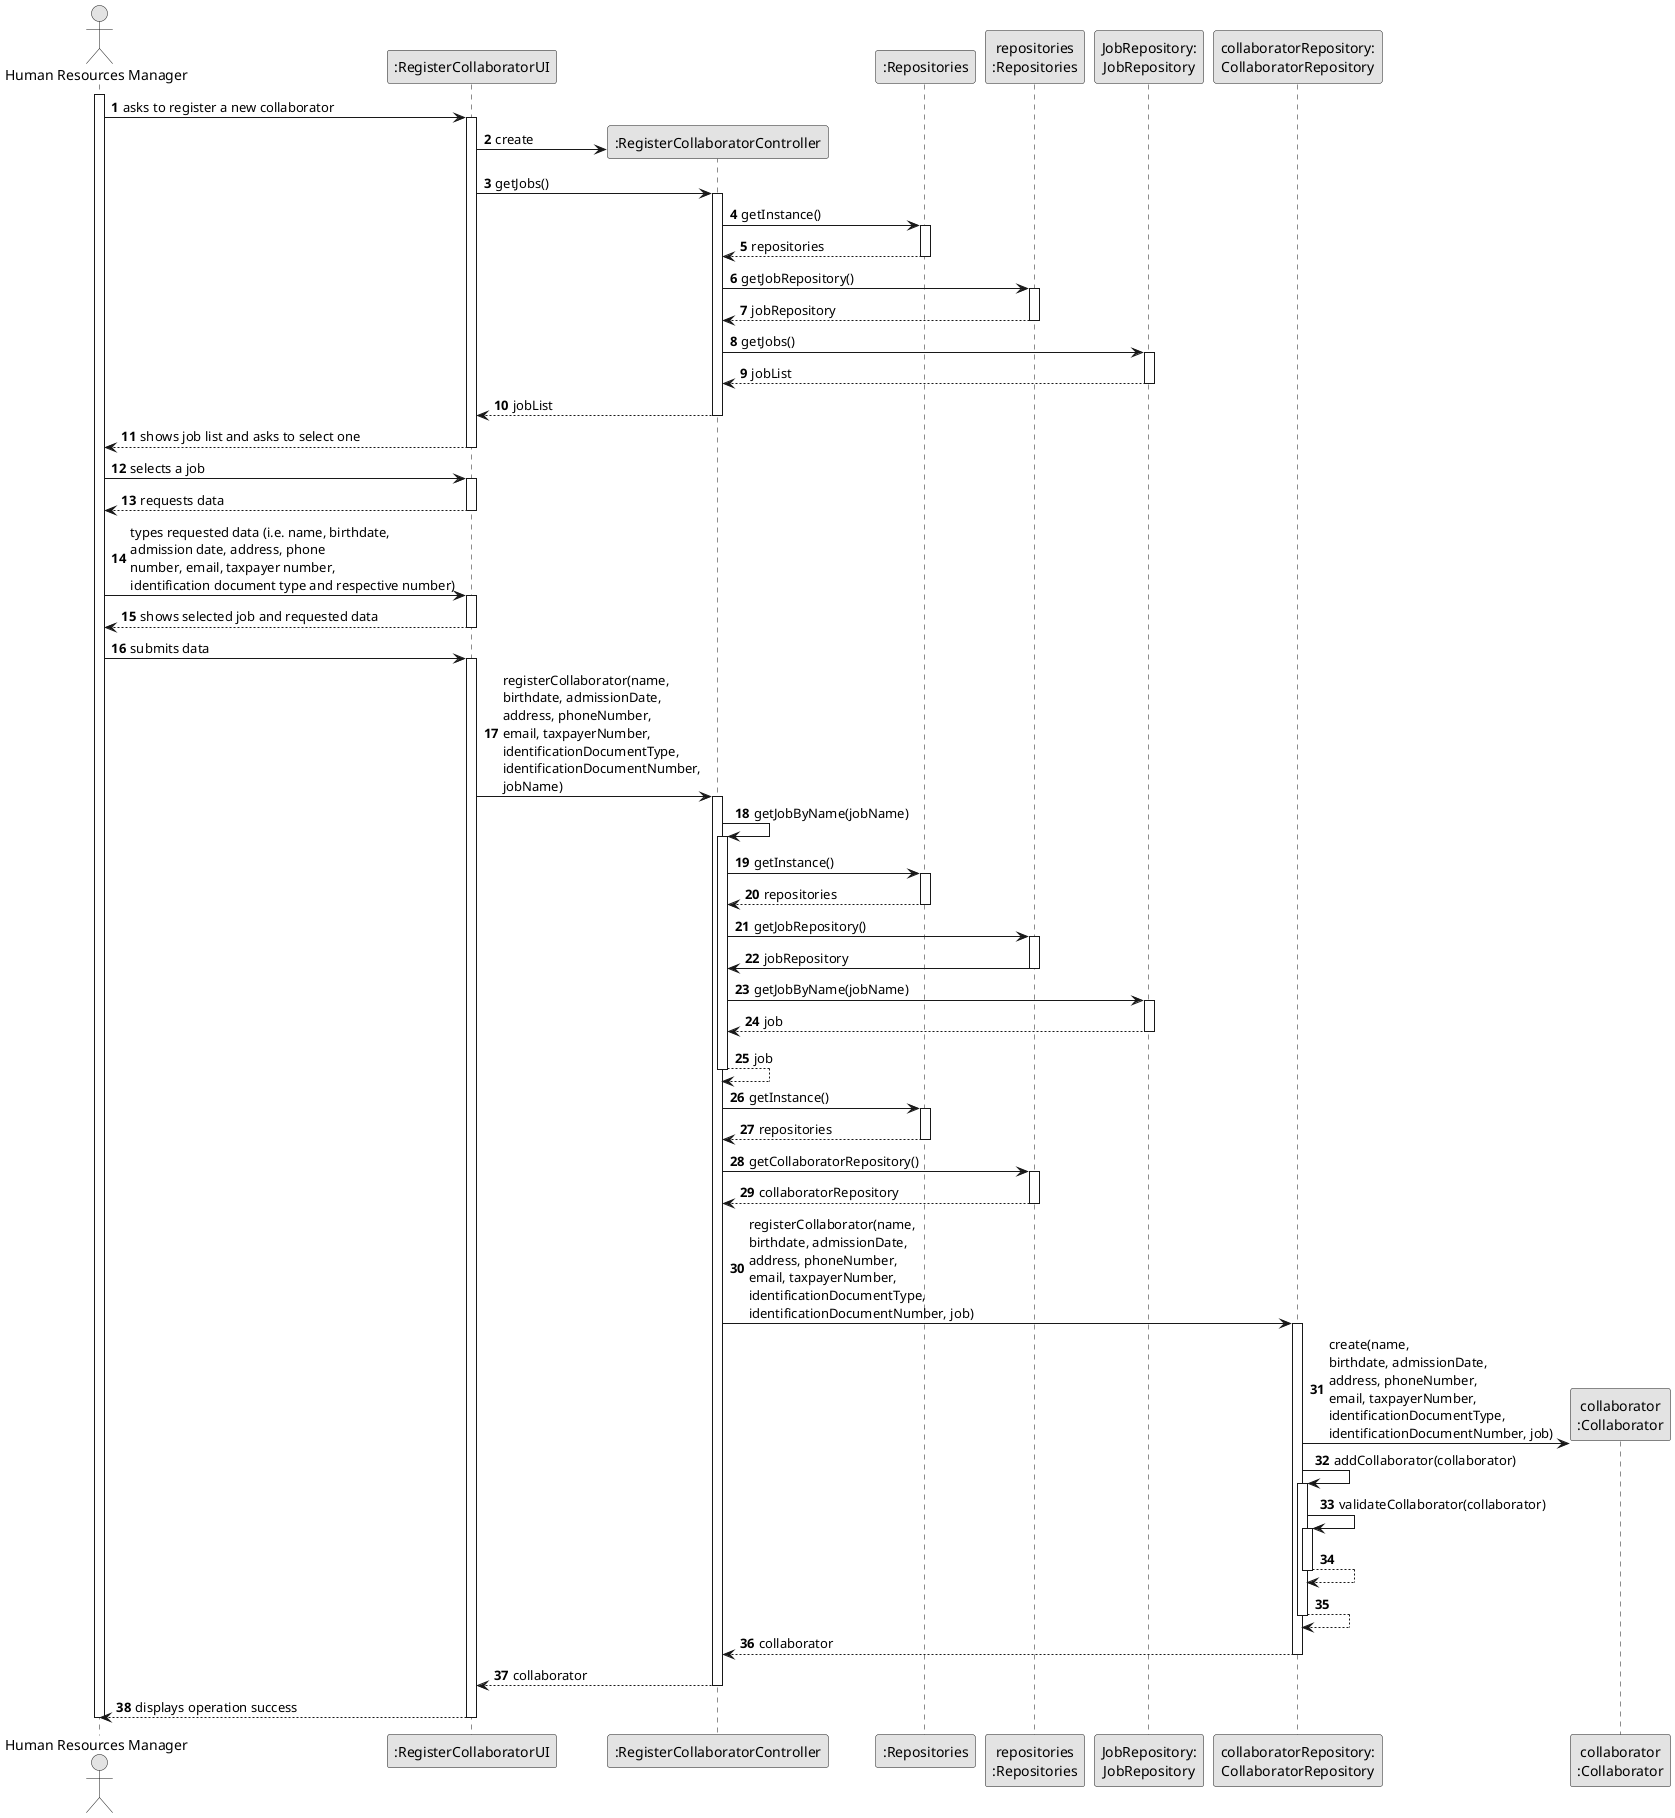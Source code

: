 @startuml
skinparam monochrome true
skinparam packageStyle rectangle
skinparam shadowing false

autonumber

'hide footbox
actor "Human Resources Manager" as HRM
participant ":RegisterCollaboratorUI" as UI
participant ":RegisterCollaboratorController" as CTRL
participant ":Repositories" as RepositorySingleton
participant "repositories\n:Repositories" as PLAT
participant "JobRepository:\nJobRepository" as JobRepository
participant "collaboratorRepository:\nCollaboratorRepository" as CollaboratorRepository
participant "collaborator\n:Collaborator" as COLLAB

activate HRM

        HRM -> UI : asks to register a new collaborator

        activate UI

            UI -> CTRL** : create

            UI -> CTRL : getJobs()
            activate CTRL

                CTRL -> RepositorySingleton : getInstance()
                activate RepositorySingleton

                    RepositorySingleton --> CTRL: repositories
                deactivate RepositorySingleton

                CTRL -> PLAT : getJobRepository()
                activate PLAT

                    PLAT --> CTRL: jobRepository
                deactivate PLAT

                CTRL -> JobRepository : getJobs()
                activate JobRepository

                    JobRepository --> CTRL : jobList
                deactivate JobRepository

                CTRL --> UI : jobList
            deactivate CTRL

            UI --> HRM : shows job list and asks to select one
        deactivate UI

    HRM -> UI : selects a job
    activate UI

        UI --> HRM : requests data
    deactivate UI

    HRM -> UI : types requested data (i.e. name, birthdate,\nadmission date, address, phone\nnumber, email, taxpayer number,\nidentification document type and respective number)
    activate UI

        UI --> HRM : shows selected job and requested data
    deactivate UI

    HRM -> UI : submits data
    activate UI

        UI -> CTRL : registerCollaborator(name,\nbirthdate, admissionDate,\naddress, phoneNumber,\nemail, taxpayerNumber,\nidentificationDocumentType,\nidentificationDocumentNumber,\njobName)
        activate CTRL

            CTRL -> CTRL : getJobByName(jobName)
            activate CTRL

                CTRL -> RepositorySingleton : getInstance()
                activate RepositorySingleton

                    RepositorySingleton --> CTRL: repositories
                deactivate RepositorySingleton

                CTRL -> PLAT : getJobRepository()
                activate PLAT

                    PLAT -> CTRL : jobRepository
                deactivate PLAT

                CTRL -> JobRepository : getJobByName(jobName)
                activate JobRepository

                    JobRepository --> CTRL : job
                deactivate JobRepository
                    CTRL --> CTRL : job
            deactivate CTRL

            CTRL -> RepositorySingleton : getInstance()
                activate RepositorySingleton

                    RepositorySingleton --> CTRL: repositories
                deactivate RepositorySingleton

                CTRL -> PLAT : getCollaboratorRepository()
                activate PLAT

                     PLAT --> CTRL: collaboratorRepository
            deactivate PLAT

            CTRL -> CollaboratorRepository: registerCollaborator(name,\nbirthdate, admissionDate,\naddress, phoneNumber,\nemail, taxpayerNumber,\nidentificationDocumentType,\nidentificationDocumentNumber, job)
            activate CollaboratorRepository

                CollaboratorRepository -> COLLAB**: create(name,\nbirthdate, admissionDate,\naddress, phoneNumber,\nemail, taxpayerNumber,\nidentificationDocumentType,\nidentificationDocumentNumber, job)
                CollaboratorRepository -> CollaboratorRepository: addCollaborator(collaborator)


                activate CollaboratorRepository
                    CollaboratorRepository -> CollaboratorRepository: validateCollaborator(collaborator)
                    activate CollaboratorRepository
                        CollaboratorRepository --> CollaboratorRepository
                    deactivate CollaboratorRepository

                    CollaboratorRepository --> CollaboratorRepository
                deactivate CollaboratorRepository

                CollaboratorRepository --> CTRL : collaborator

            deactivate CollaboratorRepository

            CTRL --> UI: collaborator
            deactivate CTRL
            UI --> HRM: displays operation success
    deactivate UI

deactivate HRM


@enduml